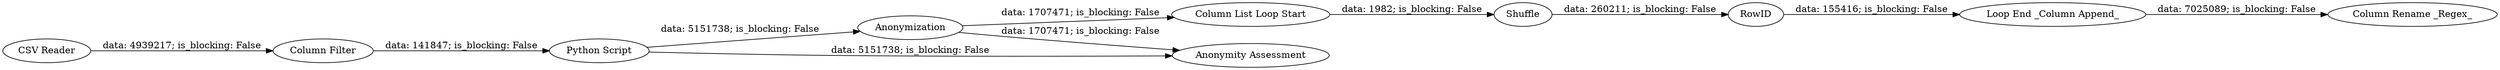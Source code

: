 digraph {
	"-169455873139260476_10" [label="Column Rename _Regex_"]
	"-169455873139260476_8" [label="Loop End _Column Append_"]
	"-169455873139260476_6" [label="Column List Loop Start"]
	"-169455873139260476_4" [label=Anonymization]
	"-169455873139260476_1" [label="CSV Reader"]
	"-169455873139260476_5" [label="Anonymity Assessment"]
	"-169455873139260476_9" [label=RowID]
	"-169455873139260476_3" [label="Python Script"]
	"-169455873139260476_2" [label="Column Filter"]
	"-169455873139260476_7" [label=Shuffle]
	"-169455873139260476_2" -> "-169455873139260476_3" [label="data: 141847; is_blocking: False"]
	"-169455873139260476_6" -> "-169455873139260476_7" [label="data: 1982; is_blocking: False"]
	"-169455873139260476_8" -> "-169455873139260476_10" [label="data: 7025089; is_blocking: False"]
	"-169455873139260476_4" -> "-169455873139260476_5" [label="data: 1707471; is_blocking: False"]
	"-169455873139260476_1" -> "-169455873139260476_2" [label="data: 4939217; is_blocking: False"]
	"-169455873139260476_3" -> "-169455873139260476_4" [label="data: 5151738; is_blocking: False"]
	"-169455873139260476_7" -> "-169455873139260476_9" [label="data: 260211; is_blocking: False"]
	"-169455873139260476_3" -> "-169455873139260476_5" [label="data: 5151738; is_blocking: False"]
	"-169455873139260476_9" -> "-169455873139260476_8" [label="data: 155416; is_blocking: False"]
	"-169455873139260476_4" -> "-169455873139260476_6" [label="data: 1707471; is_blocking: False"]
	rankdir=LR
}
